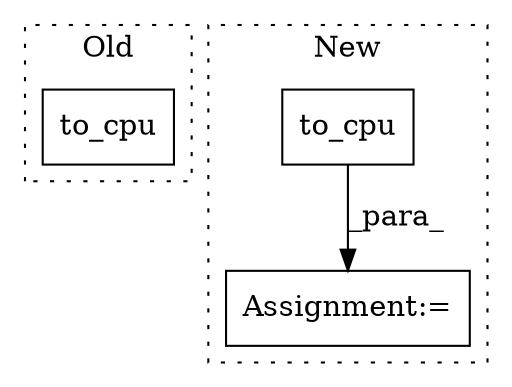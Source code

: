 digraph G {
subgraph cluster0 {
1 [label="to_cpu" a="32" s="2114,2133" l="7,1" shape="box"];
label = "Old";
style="dotted";
}
subgraph cluster1 {
2 [label="to_cpu" a="32" s="2283,2298" l="7,1" shape="box"];
3 [label="Assignment:=" a="7" s="2277" l="1" shape="box"];
label = "New";
style="dotted";
}
2 -> 3 [label="_para_"];
}